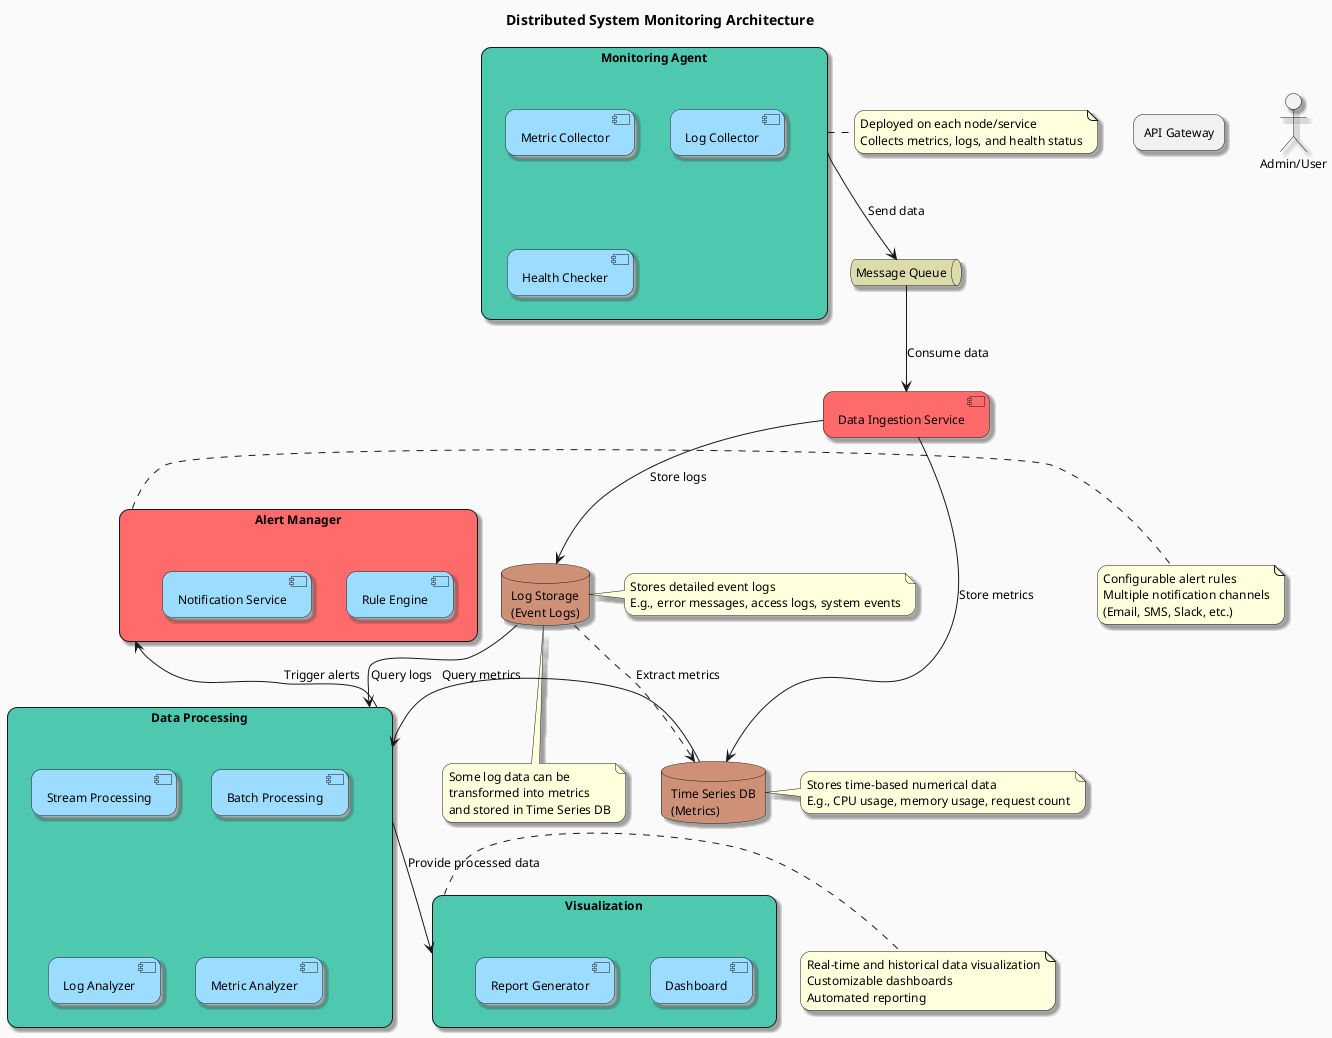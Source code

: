@startuml Distributed System Monitoring Architecture

skinparam backgroundColor #FAFAFA
skinparam handwritten false
skinparam defaultFontName Arial
skinparam defaultFontSize 12
skinparam roundcorner 20
skinparam shadowing true
allowmixing

title Distributed System Monitoring Architecture

' 监控代理
rectangle "Monitoring Agent" as Agent #4EC9B0 {
    component "Metric Collector" #9CDCFE
    component "Log Collector" #9CDCFE
    component "Health Checker" #9CDCFE
}

' 数据收集和传输
queue "Message Queue" as MQ #DCDCAA
component "Data Ingestion Service" as Ingestion #FF6B6B

' 数据存储
database "Time Series DB\n(Metrics)" as TSDB #CE9178
database "Log Storage\n(Event Logs)" as LogDB #CE9178

' 数据处理和分析
rectangle "Data Processing" as Processing #4EC9B0 {
    component "Stream Processing" #9CDCFE
    component "Batch Processing" #9CDCFE
    component "Log Analyzer" #9CDCFE
    component "Metric Analyzer" #9CDCFE
}

' 告警系统
rectangle "Alert Manager" as AlertManager #FF6B6B {
    component "Rule Engine" #9CDCFE
    component "Notification Service" #9CDCFE
}

' 可视化
rectangle "Visualization" as Viz #4EC9B0 {
    component "Dashboard" #9CDCFE
    component "Report Generator" #9CDCFE
}

' API网关
rectangle "API Gateway" as Gateway

' 用户界面
actor "Admin/User" as User

' 关系
Agent -down-> MQ : Send data
MQ -down-> Ingestion : Consume data
Ingestion -down-> TSDB : Store metrics
Ingestion -down-> LogDB : Store logs
TSDB -right-> Processing : Query metrics
LogDB -right-> Processing : Query logs
Processing -up-> AlertManager : Trigger alerts
Processing -down-> Viz : Provide processed data

' 数据存储之间的关系
LogDB ..> TSDB : Extract metrics

note right of TSDB
  Stores time-based numerical data
  E.g., CPU usage, memory usage, request count
end note

note right of LogDB
  Stores detailed event logs
  E.g., error messages, access logs, system events
end note

note bottom of LogDB
  Some log data can be 
  transformed into metrics
  and stored in Time Series DB
end note

note right of Agent
  Deployed on each node/service
  Collects metrics, logs, and health status
end note

note right of AlertManager
  Configurable alert rules
  Multiple notification channels
  (Email, SMS, Slack, etc.)
end note

note right of Viz
  Real-time and historical data visualization
  Customizable dashboards
  Automated reporting
end note

@enduml
